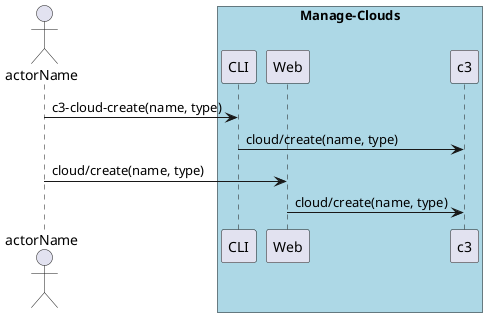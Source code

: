 @startuml
Actor "actorName" as A

box "Manage-Clouds" #lightblue
participant CLI as CLI
participant Web as Web
participant "c3" as S
A -> CLI : c3-cloud-create(name, type)
CLI -> S : cloud/create(name, type)
A -> Web : cloud/create(name, type)
Web -> S : cloud/create(name, type)
end box

@enduml

